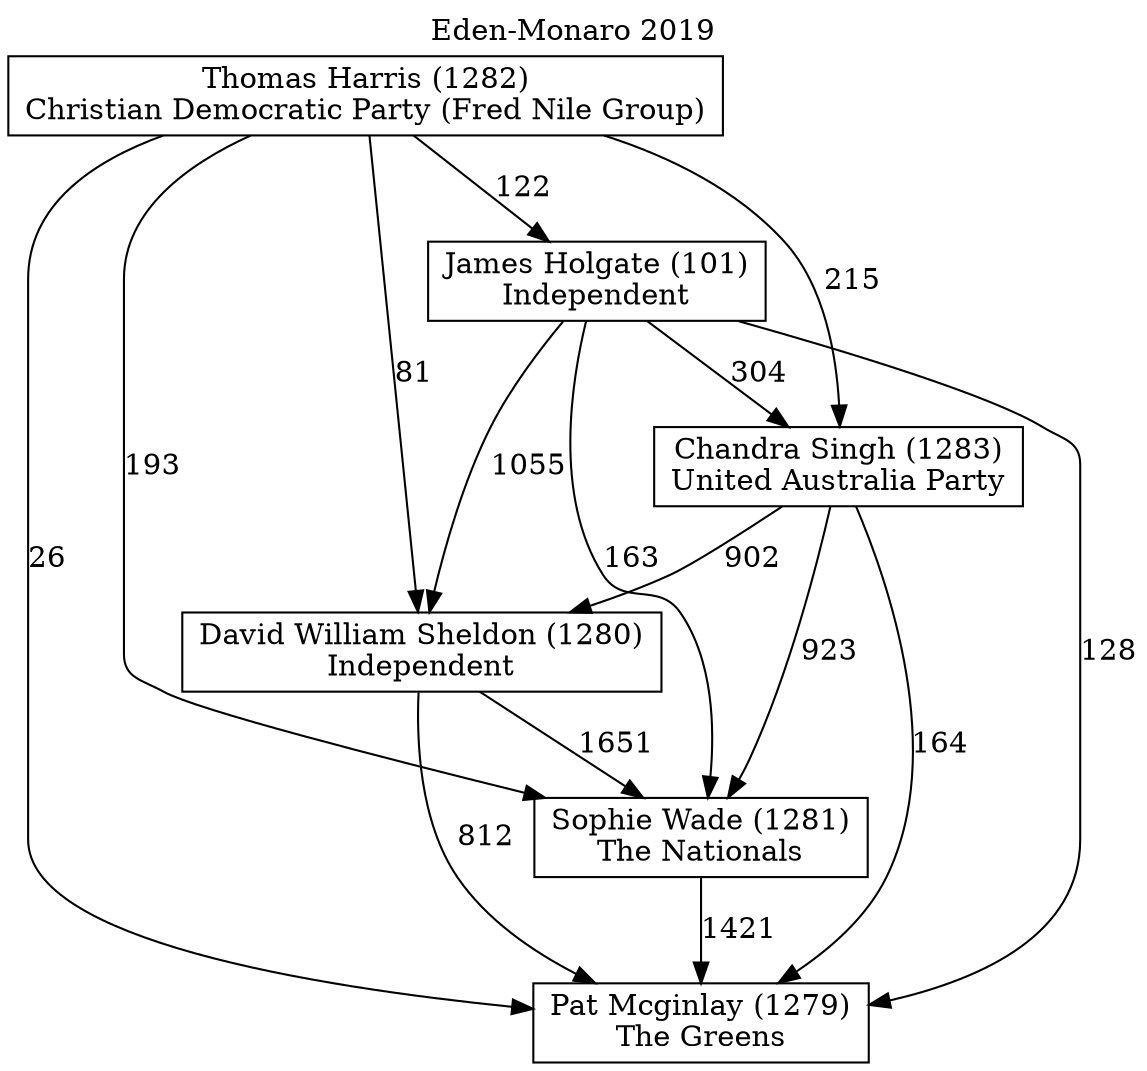 // House preference flow
digraph "Pat Mcginlay (1279)_Eden-Monaro_2019" {
	graph [label="Eden-Monaro 2019" labelloc=t]
	node [shape=box]
	"Pat Mcginlay (1279)" [label="Pat Mcginlay (1279)
The Greens"]
	"Sophie Wade (1281)" [label="Sophie Wade (1281)
The Nationals"]
	"David William Sheldon (1280)" [label="David William Sheldon (1280)
Independent"]
	"Chandra Singh (1283)" [label="Chandra Singh (1283)
United Australia Party"]
	"James Holgate (101)" [label="James Holgate (101)
Independent"]
	"Thomas Harris (1282)" [label="Thomas Harris (1282)
Christian Democratic Party (Fred Nile Group)"]
	"Pat Mcginlay (1279)" [label="Pat Mcginlay (1279)
The Greens"]
	"David William Sheldon (1280)" [label="David William Sheldon (1280)
Independent"]
	"Chandra Singh (1283)" [label="Chandra Singh (1283)
United Australia Party"]
	"James Holgate (101)" [label="James Holgate (101)
Independent"]
	"Thomas Harris (1282)" [label="Thomas Harris (1282)
Christian Democratic Party (Fred Nile Group)"]
	"Pat Mcginlay (1279)" [label="Pat Mcginlay (1279)
The Greens"]
	"Chandra Singh (1283)" [label="Chandra Singh (1283)
United Australia Party"]
	"James Holgate (101)" [label="James Holgate (101)
Independent"]
	"Thomas Harris (1282)" [label="Thomas Harris (1282)
Christian Democratic Party (Fred Nile Group)"]
	"Pat Mcginlay (1279)" [label="Pat Mcginlay (1279)
The Greens"]
	"James Holgate (101)" [label="James Holgate (101)
Independent"]
	"Thomas Harris (1282)" [label="Thomas Harris (1282)
Christian Democratic Party (Fred Nile Group)"]
	"Pat Mcginlay (1279)" [label="Pat Mcginlay (1279)
The Greens"]
	"Thomas Harris (1282)" [label="Thomas Harris (1282)
Christian Democratic Party (Fred Nile Group)"]
	"Thomas Harris (1282)" [label="Thomas Harris (1282)
Christian Democratic Party (Fred Nile Group)"]
	"James Holgate (101)" [label="James Holgate (101)
Independent"]
	"Thomas Harris (1282)" [label="Thomas Harris (1282)
Christian Democratic Party (Fred Nile Group)"]
	"Thomas Harris (1282)" [label="Thomas Harris (1282)
Christian Democratic Party (Fred Nile Group)"]
	"Chandra Singh (1283)" [label="Chandra Singh (1283)
United Australia Party"]
	"James Holgate (101)" [label="James Holgate (101)
Independent"]
	"Thomas Harris (1282)" [label="Thomas Harris (1282)
Christian Democratic Party (Fred Nile Group)"]
	"Chandra Singh (1283)" [label="Chandra Singh (1283)
United Australia Party"]
	"Thomas Harris (1282)" [label="Thomas Harris (1282)
Christian Democratic Party (Fred Nile Group)"]
	"Thomas Harris (1282)" [label="Thomas Harris (1282)
Christian Democratic Party (Fred Nile Group)"]
	"James Holgate (101)" [label="James Holgate (101)
Independent"]
	"Thomas Harris (1282)" [label="Thomas Harris (1282)
Christian Democratic Party (Fred Nile Group)"]
	"Thomas Harris (1282)" [label="Thomas Harris (1282)
Christian Democratic Party (Fred Nile Group)"]
	"David William Sheldon (1280)" [label="David William Sheldon (1280)
Independent"]
	"Chandra Singh (1283)" [label="Chandra Singh (1283)
United Australia Party"]
	"James Holgate (101)" [label="James Holgate (101)
Independent"]
	"Thomas Harris (1282)" [label="Thomas Harris (1282)
Christian Democratic Party (Fred Nile Group)"]
	"David William Sheldon (1280)" [label="David William Sheldon (1280)
Independent"]
	"James Holgate (101)" [label="James Holgate (101)
Independent"]
	"Thomas Harris (1282)" [label="Thomas Harris (1282)
Christian Democratic Party (Fred Nile Group)"]
	"David William Sheldon (1280)" [label="David William Sheldon (1280)
Independent"]
	"Thomas Harris (1282)" [label="Thomas Harris (1282)
Christian Democratic Party (Fred Nile Group)"]
	"Thomas Harris (1282)" [label="Thomas Harris (1282)
Christian Democratic Party (Fred Nile Group)"]
	"James Holgate (101)" [label="James Holgate (101)
Independent"]
	"Thomas Harris (1282)" [label="Thomas Harris (1282)
Christian Democratic Party (Fred Nile Group)"]
	"Thomas Harris (1282)" [label="Thomas Harris (1282)
Christian Democratic Party (Fred Nile Group)"]
	"Chandra Singh (1283)" [label="Chandra Singh (1283)
United Australia Party"]
	"James Holgate (101)" [label="James Holgate (101)
Independent"]
	"Thomas Harris (1282)" [label="Thomas Harris (1282)
Christian Democratic Party (Fred Nile Group)"]
	"Chandra Singh (1283)" [label="Chandra Singh (1283)
United Australia Party"]
	"Thomas Harris (1282)" [label="Thomas Harris (1282)
Christian Democratic Party (Fred Nile Group)"]
	"Thomas Harris (1282)" [label="Thomas Harris (1282)
Christian Democratic Party (Fred Nile Group)"]
	"James Holgate (101)" [label="James Holgate (101)
Independent"]
	"Thomas Harris (1282)" [label="Thomas Harris (1282)
Christian Democratic Party (Fred Nile Group)"]
	"Thomas Harris (1282)" [label="Thomas Harris (1282)
Christian Democratic Party (Fred Nile Group)"]
	"Sophie Wade (1281)" [label="Sophie Wade (1281)
The Nationals"]
	"David William Sheldon (1280)" [label="David William Sheldon (1280)
Independent"]
	"Chandra Singh (1283)" [label="Chandra Singh (1283)
United Australia Party"]
	"James Holgate (101)" [label="James Holgate (101)
Independent"]
	"Thomas Harris (1282)" [label="Thomas Harris (1282)
Christian Democratic Party (Fred Nile Group)"]
	"Sophie Wade (1281)" [label="Sophie Wade (1281)
The Nationals"]
	"Chandra Singh (1283)" [label="Chandra Singh (1283)
United Australia Party"]
	"James Holgate (101)" [label="James Holgate (101)
Independent"]
	"Thomas Harris (1282)" [label="Thomas Harris (1282)
Christian Democratic Party (Fred Nile Group)"]
	"Sophie Wade (1281)" [label="Sophie Wade (1281)
The Nationals"]
	"James Holgate (101)" [label="James Holgate (101)
Independent"]
	"Thomas Harris (1282)" [label="Thomas Harris (1282)
Christian Democratic Party (Fred Nile Group)"]
	"Sophie Wade (1281)" [label="Sophie Wade (1281)
The Nationals"]
	"Thomas Harris (1282)" [label="Thomas Harris (1282)
Christian Democratic Party (Fred Nile Group)"]
	"Thomas Harris (1282)" [label="Thomas Harris (1282)
Christian Democratic Party (Fred Nile Group)"]
	"James Holgate (101)" [label="James Holgate (101)
Independent"]
	"Thomas Harris (1282)" [label="Thomas Harris (1282)
Christian Democratic Party (Fred Nile Group)"]
	"Thomas Harris (1282)" [label="Thomas Harris (1282)
Christian Democratic Party (Fred Nile Group)"]
	"Chandra Singh (1283)" [label="Chandra Singh (1283)
United Australia Party"]
	"James Holgate (101)" [label="James Holgate (101)
Independent"]
	"Thomas Harris (1282)" [label="Thomas Harris (1282)
Christian Democratic Party (Fred Nile Group)"]
	"Chandra Singh (1283)" [label="Chandra Singh (1283)
United Australia Party"]
	"Thomas Harris (1282)" [label="Thomas Harris (1282)
Christian Democratic Party (Fred Nile Group)"]
	"Thomas Harris (1282)" [label="Thomas Harris (1282)
Christian Democratic Party (Fred Nile Group)"]
	"James Holgate (101)" [label="James Holgate (101)
Independent"]
	"Thomas Harris (1282)" [label="Thomas Harris (1282)
Christian Democratic Party (Fred Nile Group)"]
	"Thomas Harris (1282)" [label="Thomas Harris (1282)
Christian Democratic Party (Fred Nile Group)"]
	"David William Sheldon (1280)" [label="David William Sheldon (1280)
Independent"]
	"Chandra Singh (1283)" [label="Chandra Singh (1283)
United Australia Party"]
	"James Holgate (101)" [label="James Holgate (101)
Independent"]
	"Thomas Harris (1282)" [label="Thomas Harris (1282)
Christian Democratic Party (Fred Nile Group)"]
	"David William Sheldon (1280)" [label="David William Sheldon (1280)
Independent"]
	"James Holgate (101)" [label="James Holgate (101)
Independent"]
	"Thomas Harris (1282)" [label="Thomas Harris (1282)
Christian Democratic Party (Fred Nile Group)"]
	"David William Sheldon (1280)" [label="David William Sheldon (1280)
Independent"]
	"Thomas Harris (1282)" [label="Thomas Harris (1282)
Christian Democratic Party (Fred Nile Group)"]
	"Thomas Harris (1282)" [label="Thomas Harris (1282)
Christian Democratic Party (Fred Nile Group)"]
	"James Holgate (101)" [label="James Holgate (101)
Independent"]
	"Thomas Harris (1282)" [label="Thomas Harris (1282)
Christian Democratic Party (Fred Nile Group)"]
	"Thomas Harris (1282)" [label="Thomas Harris (1282)
Christian Democratic Party (Fred Nile Group)"]
	"Chandra Singh (1283)" [label="Chandra Singh (1283)
United Australia Party"]
	"James Holgate (101)" [label="James Holgate (101)
Independent"]
	"Thomas Harris (1282)" [label="Thomas Harris (1282)
Christian Democratic Party (Fred Nile Group)"]
	"Chandra Singh (1283)" [label="Chandra Singh (1283)
United Australia Party"]
	"Thomas Harris (1282)" [label="Thomas Harris (1282)
Christian Democratic Party (Fred Nile Group)"]
	"Thomas Harris (1282)" [label="Thomas Harris (1282)
Christian Democratic Party (Fred Nile Group)"]
	"James Holgate (101)" [label="James Holgate (101)
Independent"]
	"Thomas Harris (1282)" [label="Thomas Harris (1282)
Christian Democratic Party (Fred Nile Group)"]
	"Thomas Harris (1282)" [label="Thomas Harris (1282)
Christian Democratic Party (Fred Nile Group)"]
	"Sophie Wade (1281)" -> "Pat Mcginlay (1279)" [label=1421]
	"David William Sheldon (1280)" -> "Sophie Wade (1281)" [label=1651]
	"Chandra Singh (1283)" -> "David William Sheldon (1280)" [label=902]
	"James Holgate (101)" -> "Chandra Singh (1283)" [label=304]
	"Thomas Harris (1282)" -> "James Holgate (101)" [label=122]
	"David William Sheldon (1280)" -> "Pat Mcginlay (1279)" [label=812]
	"Chandra Singh (1283)" -> "Pat Mcginlay (1279)" [label=164]
	"James Holgate (101)" -> "Pat Mcginlay (1279)" [label=128]
	"Thomas Harris (1282)" -> "Pat Mcginlay (1279)" [label=26]
	"Thomas Harris (1282)" -> "Chandra Singh (1283)" [label=215]
	"James Holgate (101)" -> "David William Sheldon (1280)" [label=1055]
	"Thomas Harris (1282)" -> "David William Sheldon (1280)" [label=81]
	"Chandra Singh (1283)" -> "Sophie Wade (1281)" [label=923]
	"James Holgate (101)" -> "Sophie Wade (1281)" [label=163]
	"Thomas Harris (1282)" -> "Sophie Wade (1281)" [label=193]
}
